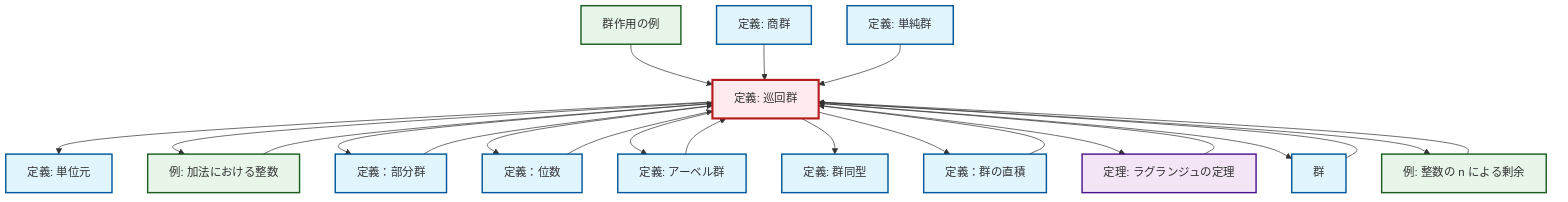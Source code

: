 graph TD
    classDef definition fill:#e1f5fe,stroke:#01579b,stroke-width:2px
    classDef theorem fill:#f3e5f5,stroke:#4a148c,stroke-width:2px
    classDef axiom fill:#fff3e0,stroke:#e65100,stroke-width:2px
    classDef example fill:#e8f5e9,stroke:#1b5e20,stroke-width:2px
    classDef current fill:#ffebee,stroke:#b71c1c,stroke-width:3px
    def-cyclic-group["定義: 巡回群"]:::definition
    def-order["定義：位数"]:::definition
    def-identity-element["定義: 単位元"]:::definition
    ex-quotient-integers-mod-n["例: 整数の n による剰余"]:::example
    def-abelian-group["定義: アーベル群"]:::definition
    def-isomorphism["定義: 群同型"]:::definition
    ex-group-action-examples["群作用の例"]:::example
    def-simple-group["定義: 単純群"]:::definition
    thm-lagrange["定理: ラグランジュの定理"]:::theorem
    def-quotient-group["定義: 商群"]:::definition
    def-subgroup["定義：部分群"]:::definition
    def-direct-product["定義：群の直積"]:::definition
    def-group["群"]:::definition
    ex-integers-addition["例: 加法における整数"]:::example
    def-cyclic-group --> def-identity-element
    def-cyclic-group --> ex-integers-addition
    def-subgroup --> def-cyclic-group
    thm-lagrange --> def-cyclic-group
    def-cyclic-group --> def-subgroup
    def-abelian-group --> def-cyclic-group
    def-cyclic-group --> def-order
    def-cyclic-group --> def-abelian-group
    def-order --> def-cyclic-group
    ex-group-action-examples --> def-cyclic-group
    def-group --> def-cyclic-group
    def-quotient-group --> def-cyclic-group
    def-cyclic-group --> def-isomorphism
    def-simple-group --> def-cyclic-group
    ex-quotient-integers-mod-n --> def-cyclic-group
    def-cyclic-group --> def-direct-product
    def-direct-product --> def-cyclic-group
    def-cyclic-group --> thm-lagrange
    ex-integers-addition --> def-cyclic-group
    def-cyclic-group --> def-group
    def-cyclic-group --> ex-quotient-integers-mod-n
    class def-cyclic-group current